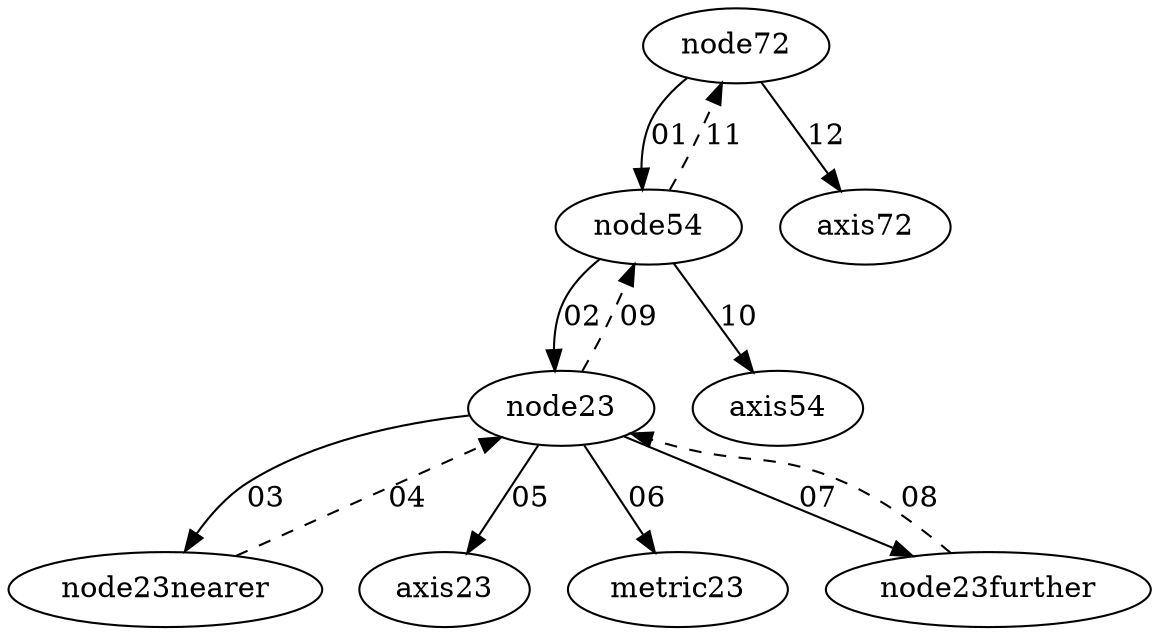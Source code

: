 digraph G {
    node72 -> node54[label="01"];
    node54 -> node23[label="02"];
    node23 -> node23nearer[label="03"];
    node23nearer -> node23[label="04",style="dashed"];
    node23 -> axis23[label="05"];
    node23 -> metric23[label="06"];
    node23 -> node23further[label="07"];
    node23further -> node23[label="08",style="dashed"];
    node23 -> node54[label="09",style="dashed"];
    node54 -> axis54[label="10"];
    node54 -> node72[label="11",style="dashed"];
    node72 -> axis72[label="12"];
}